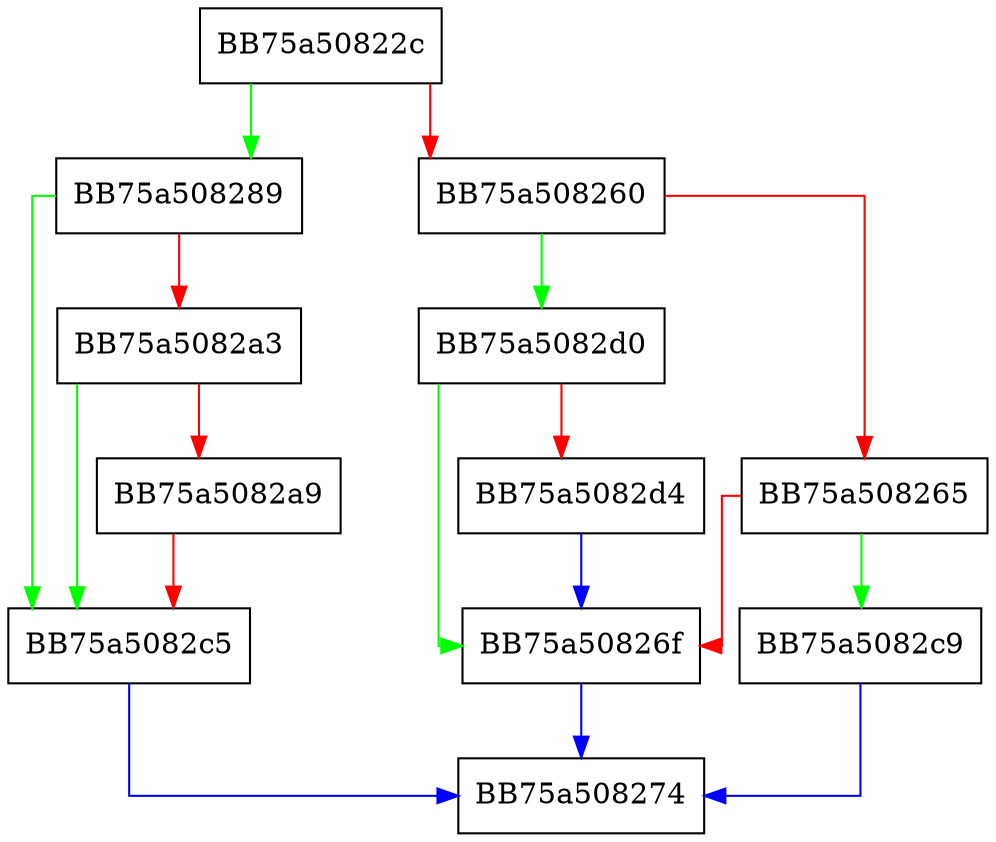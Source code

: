 digraph HrExpandEnvironmentStrings {
  node [shape="box"];
  graph [splines=ortho];
  BB75a50822c -> BB75a508289 [color="green"];
  BB75a50822c -> BB75a508260 [color="red"];
  BB75a508260 -> BB75a5082d0 [color="green"];
  BB75a508260 -> BB75a508265 [color="red"];
  BB75a508265 -> BB75a5082c9 [color="green"];
  BB75a508265 -> BB75a50826f [color="red"];
  BB75a50826f -> BB75a508274 [color="blue"];
  BB75a508289 -> BB75a5082c5 [color="green"];
  BB75a508289 -> BB75a5082a3 [color="red"];
  BB75a5082a3 -> BB75a5082c5 [color="green"];
  BB75a5082a3 -> BB75a5082a9 [color="red"];
  BB75a5082a9 -> BB75a5082c5 [color="red"];
  BB75a5082c5 -> BB75a508274 [color="blue"];
  BB75a5082c9 -> BB75a508274 [color="blue"];
  BB75a5082d0 -> BB75a50826f [color="green"];
  BB75a5082d0 -> BB75a5082d4 [color="red"];
  BB75a5082d4 -> BB75a50826f [color="blue"];
}